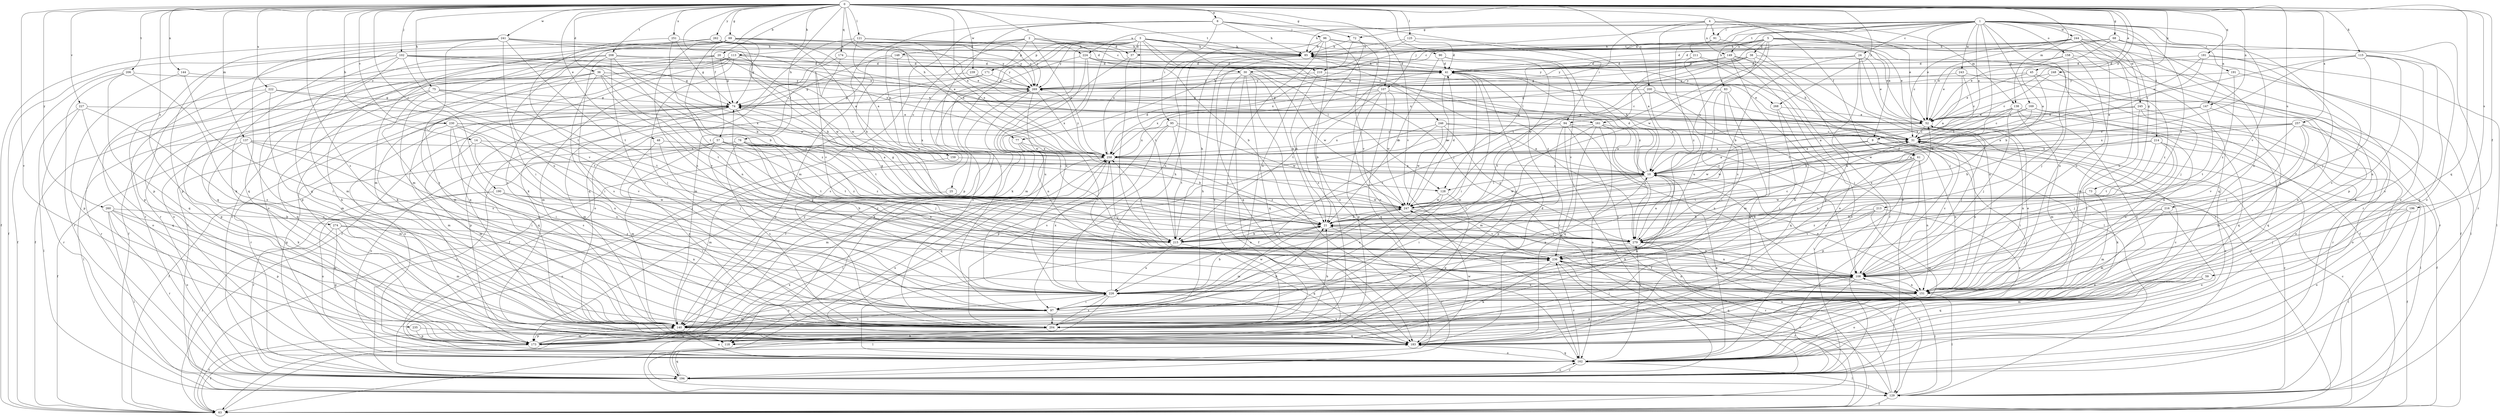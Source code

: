 strict digraph  {
0;
1;
2;
3;
4;
5;
6;
9;
10;
14;
20;
21;
24;
25;
30;
31;
36;
37;
38;
41;
45;
48;
52;
57;
59;
61;
63;
68;
69;
72;
73;
74;
75;
76;
77;
83;
85;
90;
91;
94;
95;
96;
97;
102;
107;
108;
113;
115;
118;
121;
125;
128;
129;
137;
138;
140;
144;
147;
148;
149;
151;
158;
159;
161;
162;
169;
171;
173;
174;
181;
183;
190;
191;
194;
196;
200;
204;
206;
208;
210;
211;
213;
214;
215;
216;
222;
224;
226;
227;
230;
235;
236;
239;
241;
243;
244;
245;
246;
247;
248;
251;
257;
258;
260;
262;
268;
269;
274;
279;
0 -> 6  [label=a];
0 -> 14  [label=b];
0 -> 20  [label=b];
0 -> 36  [label=d];
0 -> 45  [label=e];
0 -> 48  [label=e];
0 -> 52  [label=e];
0 -> 57  [label=f];
0 -> 59  [label=f];
0 -> 61  [label=f];
0 -> 68  [label=g];
0 -> 69  [label=g];
0 -> 72  [label=g];
0 -> 75  [label=h];
0 -> 76  [label=h];
0 -> 77  [label=h];
0 -> 90  [label=i];
0 -> 102  [label=j];
0 -> 107  [label=j];
0 -> 113  [label=k];
0 -> 115  [label=k];
0 -> 121  [label=l];
0 -> 125  [label=l];
0 -> 128  [label=l];
0 -> 137  [label=m];
0 -> 138  [label=m];
0 -> 144  [label=n];
0 -> 147  [label=n];
0 -> 174  [label=q];
0 -> 181  [label=q];
0 -> 183  [label=q];
0 -> 190  [label=r];
0 -> 196  [label=s];
0 -> 200  [label=s];
0 -> 204  [label=s];
0 -> 206  [label=t];
0 -> 208  [label=t];
0 -> 210  [label=t];
0 -> 216  [label=u];
0 -> 222  [label=u];
0 -> 224  [label=u];
0 -> 227  [label=v];
0 -> 230  [label=v];
0 -> 235  [label=v];
0 -> 239  [label=w];
0 -> 241  [label=w];
0 -> 248  [label=x];
0 -> 251  [label=x];
0 -> 257  [label=x];
0 -> 258  [label=x];
0 -> 260  [label=y];
0 -> 262  [label=y];
0 -> 268  [label=y];
0 -> 274  [label=z];
1 -> 9  [label=a];
1 -> 24  [label=c];
1 -> 52  [label=e];
1 -> 72  [label=g];
1 -> 73  [label=g];
1 -> 77  [label=h];
1 -> 83  [label=h];
1 -> 91  [label=i];
1 -> 107  [label=j];
1 -> 147  [label=n];
1 -> 158  [label=o];
1 -> 169  [label=p];
1 -> 191  [label=r];
1 -> 210  [label=t];
1 -> 211  [label=t];
1 -> 213  [label=t];
1 -> 214  [label=t];
1 -> 215  [label=t];
1 -> 224  [label=u];
1 -> 236  [label=v];
1 -> 243  [label=w];
1 -> 244  [label=w];
1 -> 245  [label=w];
1 -> 279  [label=z];
2 -> 25  [label=c];
2 -> 30  [label=c];
2 -> 37  [label=d];
2 -> 148  [label=n];
2 -> 159  [label=o];
2 -> 171  [label=p];
2 -> 258  [label=x];
2 -> 268  [label=y];
3 -> 37  [label=d];
3 -> 52  [label=e];
3 -> 85  [label=h];
3 -> 108  [label=j];
3 -> 118  [label=k];
3 -> 128  [label=l];
3 -> 161  [label=o];
3 -> 171  [label=p];
3 -> 173  [label=p];
3 -> 194  [label=r];
3 -> 215  [label=t];
3 -> 226  [label=u];
3 -> 246  [label=w];
3 -> 269  [label=y];
4 -> 9  [label=a];
4 -> 52  [label=e];
4 -> 85  [label=h];
4 -> 91  [label=i];
4 -> 128  [label=l];
4 -> 138  [label=m];
4 -> 149  [label=n];
4 -> 204  [label=s];
5 -> 30  [label=c];
5 -> 37  [label=d];
5 -> 38  [label=d];
5 -> 94  [label=i];
5 -> 149  [label=n];
5 -> 151  [label=n];
5 -> 161  [label=o];
5 -> 162  [label=o];
5 -> 183  [label=q];
5 -> 194  [label=r];
5 -> 247  [label=w];
5 -> 269  [label=y];
6 -> 85  [label=h];
6 -> 94  [label=i];
6 -> 95  [label=i];
6 -> 96  [label=i];
6 -> 97  [label=i];
6 -> 140  [label=m];
6 -> 194  [label=r];
6 -> 236  [label=v];
9 -> 10  [label=a];
9 -> 61  [label=f];
9 -> 97  [label=i];
9 -> 151  [label=n];
9 -> 247  [label=w];
9 -> 258  [label=x];
10 -> 31  [label=c];
10 -> 41  [label=d];
10 -> 85  [label=h];
10 -> 97  [label=i];
10 -> 128  [label=l];
10 -> 129  [label=l];
10 -> 151  [label=n];
10 -> 215  [label=t];
10 -> 247  [label=w];
14 -> 108  [label=j];
14 -> 140  [label=m];
14 -> 226  [label=u];
14 -> 258  [label=x];
20 -> 31  [label=c];
20 -> 41  [label=d];
20 -> 63  [label=f];
20 -> 74  [label=g];
20 -> 162  [label=o];
20 -> 194  [label=r];
20 -> 247  [label=w];
21 -> 74  [label=g];
21 -> 140  [label=m];
21 -> 151  [label=n];
21 -> 194  [label=r];
21 -> 215  [label=t];
21 -> 279  [label=z];
24 -> 21  [label=b];
24 -> 41  [label=d];
24 -> 52  [label=e];
24 -> 63  [label=f];
24 -> 173  [label=p];
24 -> 194  [label=r];
25 -> 162  [label=o];
25 -> 247  [label=w];
30 -> 21  [label=b];
30 -> 63  [label=f];
30 -> 183  [label=q];
30 -> 194  [label=r];
30 -> 204  [label=s];
30 -> 247  [label=w];
30 -> 269  [label=y];
31 -> 85  [label=h];
31 -> 118  [label=k];
31 -> 151  [label=n];
31 -> 162  [label=o];
31 -> 247  [label=w];
31 -> 258  [label=x];
36 -> 52  [label=e];
36 -> 63  [label=f];
36 -> 97  [label=i];
36 -> 140  [label=m];
36 -> 162  [label=o];
36 -> 215  [label=t];
36 -> 236  [label=v];
36 -> 269  [label=y];
36 -> 279  [label=z];
37 -> 108  [label=j];
37 -> 140  [label=m];
38 -> 10  [label=a];
38 -> 41  [label=d];
38 -> 63  [label=f];
38 -> 74  [label=g];
38 -> 151  [label=n];
38 -> 247  [label=w];
38 -> 258  [label=x];
41 -> 85  [label=h];
41 -> 97  [label=i];
41 -> 140  [label=m];
41 -> 194  [label=r];
41 -> 215  [label=t];
41 -> 247  [label=w];
41 -> 269  [label=y];
45 -> 21  [label=b];
45 -> 52  [label=e];
45 -> 108  [label=j];
45 -> 269  [label=y];
48 -> 108  [label=j];
48 -> 204  [label=s];
48 -> 258  [label=x];
52 -> 31  [label=c];
52 -> 108  [label=j];
52 -> 129  [label=l];
52 -> 151  [label=n];
52 -> 258  [label=x];
57 -> 10  [label=a];
57 -> 63  [label=f];
57 -> 140  [label=m];
57 -> 162  [label=o];
57 -> 215  [label=t];
57 -> 226  [label=u];
57 -> 258  [label=x];
57 -> 279  [label=z];
59 -> 140  [label=m];
59 -> 151  [label=n];
59 -> 162  [label=o];
59 -> 183  [label=q];
61 -> 10  [label=a];
61 -> 151  [label=n];
61 -> 173  [label=p];
61 -> 194  [label=r];
61 -> 215  [label=t];
61 -> 226  [label=u];
61 -> 236  [label=v];
63 -> 31  [label=c];
63 -> 236  [label=v];
63 -> 258  [label=x];
68 -> 10  [label=a];
68 -> 41  [label=d];
68 -> 52  [label=e];
68 -> 85  [label=h];
68 -> 151  [label=n];
68 -> 194  [label=r];
68 -> 204  [label=s];
69 -> 10  [label=a];
69 -> 21  [label=b];
69 -> 41  [label=d];
69 -> 85  [label=h];
69 -> 118  [label=k];
69 -> 140  [label=m];
69 -> 151  [label=n];
69 -> 183  [label=q];
69 -> 204  [label=s];
69 -> 215  [label=t];
69 -> 258  [label=x];
69 -> 269  [label=y];
72 -> 85  [label=h];
72 -> 162  [label=o];
72 -> 204  [label=s];
72 -> 226  [label=u];
73 -> 63  [label=f];
73 -> 140  [label=m];
73 -> 215  [label=t];
73 -> 247  [label=w];
74 -> 52  [label=e];
74 -> 140  [label=m];
74 -> 162  [label=o];
74 -> 173  [label=p];
74 -> 183  [label=q];
74 -> 194  [label=r];
74 -> 215  [label=t];
75 -> 74  [label=g];
75 -> 173  [label=p];
75 -> 183  [label=q];
75 -> 204  [label=s];
75 -> 215  [label=t];
75 -> 258  [label=x];
76 -> 108  [label=j];
76 -> 151  [label=n];
76 -> 194  [label=r];
76 -> 204  [label=s];
76 -> 215  [label=t];
76 -> 226  [label=u];
76 -> 258  [label=x];
76 -> 279  [label=z];
77 -> 21  [label=b];
77 -> 129  [label=l];
77 -> 236  [label=v];
77 -> 258  [label=x];
83 -> 74  [label=g];
83 -> 97  [label=i];
83 -> 140  [label=m];
83 -> 183  [label=q];
83 -> 279  [label=z];
85 -> 41  [label=d];
85 -> 183  [label=q];
85 -> 279  [label=z];
90 -> 21  [label=b];
90 -> 41  [label=d];
90 -> 204  [label=s];
90 -> 236  [label=v];
91 -> 85  [label=h];
91 -> 162  [label=o];
91 -> 279  [label=z];
94 -> 31  [label=c];
94 -> 63  [label=f];
94 -> 151  [label=n];
94 -> 173  [label=p];
94 -> 194  [label=r];
94 -> 215  [label=t];
94 -> 258  [label=x];
95 -> 31  [label=c];
95 -> 173  [label=p];
95 -> 204  [label=s];
95 -> 215  [label=t];
95 -> 247  [label=w];
95 -> 258  [label=x];
96 -> 52  [label=e];
96 -> 85  [label=h];
96 -> 162  [label=o];
96 -> 204  [label=s];
96 -> 226  [label=u];
96 -> 236  [label=v];
96 -> 279  [label=z];
97 -> 10  [label=a];
97 -> 108  [label=j];
97 -> 140  [label=m];
97 -> 204  [label=s];
97 -> 247  [label=w];
102 -> 21  [label=b];
102 -> 41  [label=d];
102 -> 63  [label=f];
102 -> 74  [label=g];
102 -> 140  [label=m];
102 -> 173  [label=p];
102 -> 183  [label=q];
102 -> 236  [label=v];
102 -> 247  [label=w];
107 -> 21  [label=b];
107 -> 74  [label=g];
107 -> 108  [label=j];
107 -> 173  [label=p];
107 -> 183  [label=q];
107 -> 247  [label=w];
107 -> 258  [label=x];
108 -> 31  [label=c];
108 -> 151  [label=n];
108 -> 162  [label=o];
108 -> 183  [label=q];
108 -> 226  [label=u];
113 -> 41  [label=d];
113 -> 97  [label=i];
113 -> 118  [label=k];
113 -> 129  [label=l];
113 -> 173  [label=p];
113 -> 183  [label=q];
113 -> 194  [label=r];
113 -> 247  [label=w];
113 -> 269  [label=y];
115 -> 21  [label=b];
115 -> 31  [label=c];
115 -> 41  [label=d];
115 -> 108  [label=j];
115 -> 151  [label=n];
115 -> 183  [label=q];
115 -> 204  [label=s];
121 -> 21  [label=b];
121 -> 85  [label=h];
121 -> 118  [label=k];
121 -> 183  [label=q];
121 -> 258  [label=x];
121 -> 269  [label=y];
125 -> 10  [label=a];
125 -> 41  [label=d];
125 -> 85  [label=h];
125 -> 258  [label=x];
128 -> 173  [label=p];
128 -> 226  [label=u];
128 -> 247  [label=w];
129 -> 31  [label=c];
129 -> 63  [label=f];
129 -> 108  [label=j];
129 -> 236  [label=v];
129 -> 247  [label=w];
137 -> 63  [label=f];
137 -> 97  [label=i];
137 -> 118  [label=k];
137 -> 140  [label=m];
137 -> 226  [label=u];
137 -> 258  [label=x];
138 -> 10  [label=a];
138 -> 52  [label=e];
138 -> 108  [label=j];
138 -> 140  [label=m];
138 -> 183  [label=q];
138 -> 204  [label=s];
138 -> 247  [label=w];
140 -> 21  [label=b];
140 -> 63  [label=f];
140 -> 162  [label=o];
140 -> 173  [label=p];
140 -> 183  [label=q];
140 -> 226  [label=u];
144 -> 97  [label=i];
144 -> 173  [label=p];
144 -> 269  [label=y];
147 -> 10  [label=a];
147 -> 52  [label=e];
147 -> 151  [label=n];
147 -> 215  [label=t];
148 -> 41  [label=d];
148 -> 63  [label=f];
148 -> 162  [label=o];
148 -> 204  [label=s];
149 -> 41  [label=d];
149 -> 118  [label=k];
149 -> 129  [label=l];
149 -> 162  [label=o];
149 -> 194  [label=r];
149 -> 258  [label=x];
149 -> 269  [label=y];
151 -> 21  [label=b];
151 -> 52  [label=e];
151 -> 74  [label=g];
151 -> 129  [label=l];
151 -> 162  [label=o];
151 -> 173  [label=p];
158 -> 41  [label=d];
158 -> 52  [label=e];
158 -> 108  [label=j];
158 -> 118  [label=k];
158 -> 140  [label=m];
159 -> 10  [label=a];
159 -> 140  [label=m];
161 -> 10  [label=a];
161 -> 31  [label=c];
161 -> 140  [label=m];
161 -> 162  [label=o];
161 -> 183  [label=q];
161 -> 258  [label=x];
161 -> 279  [label=z];
162 -> 10  [label=a];
162 -> 129  [label=l];
162 -> 183  [label=q];
162 -> 194  [label=r];
162 -> 236  [label=v];
162 -> 279  [label=z];
169 -> 21  [label=b];
169 -> 31  [label=c];
169 -> 52  [label=e];
169 -> 151  [label=n];
169 -> 183  [label=q];
171 -> 63  [label=f];
171 -> 74  [label=g];
171 -> 204  [label=s];
171 -> 269  [label=y];
173 -> 63  [label=f];
173 -> 140  [label=m];
173 -> 226  [label=u];
173 -> 269  [label=y];
174 -> 41  [label=d];
174 -> 140  [label=m];
174 -> 236  [label=v];
181 -> 31  [label=c];
181 -> 41  [label=d];
181 -> 52  [label=e];
181 -> 108  [label=j];
181 -> 129  [label=l];
183 -> 31  [label=c];
183 -> 41  [label=d];
183 -> 162  [label=o];
183 -> 226  [label=u];
183 -> 247  [label=w];
190 -> 21  [label=b];
190 -> 97  [label=i];
190 -> 162  [label=o];
190 -> 194  [label=r];
190 -> 247  [label=w];
191 -> 129  [label=l];
191 -> 269  [label=y];
191 -> 279  [label=z];
194 -> 74  [label=g];
194 -> 129  [label=l];
194 -> 162  [label=o];
194 -> 183  [label=q];
194 -> 258  [label=x];
196 -> 21  [label=b];
196 -> 108  [label=j];
196 -> 129  [label=l];
196 -> 162  [label=o];
200 -> 10  [label=a];
200 -> 63  [label=f];
200 -> 74  [label=g];
200 -> 108  [label=j];
200 -> 215  [label=t];
204 -> 10  [label=a];
204 -> 21  [label=b];
204 -> 85  [label=h];
204 -> 118  [label=k];
206 -> 63  [label=f];
206 -> 183  [label=q];
206 -> 194  [label=r];
206 -> 204  [label=s];
206 -> 269  [label=y];
208 -> 41  [label=d];
208 -> 52  [label=e];
208 -> 97  [label=i];
208 -> 118  [label=k];
208 -> 151  [label=n];
208 -> 194  [label=r];
208 -> 204  [label=s];
210 -> 21  [label=b];
210 -> 52  [label=e];
210 -> 269  [label=y];
211 -> 41  [label=d];
211 -> 108  [label=j];
211 -> 194  [label=r];
211 -> 226  [label=u];
213 -> 21  [label=b];
213 -> 140  [label=m];
213 -> 204  [label=s];
213 -> 236  [label=v];
213 -> 279  [label=z];
214 -> 10  [label=a];
214 -> 108  [label=j];
214 -> 129  [label=l];
214 -> 151  [label=n];
214 -> 215  [label=t];
214 -> 258  [label=x];
215 -> 21  [label=b];
215 -> 85  [label=h];
215 -> 183  [label=q];
215 -> 226  [label=u];
215 -> 258  [label=x];
216 -> 21  [label=b];
216 -> 108  [label=j];
216 -> 140  [label=m];
216 -> 162  [label=o];
222 -> 74  [label=g];
222 -> 140  [label=m];
222 -> 162  [label=o];
222 -> 194  [label=r];
222 -> 215  [label=t];
224 -> 10  [label=a];
224 -> 21  [label=b];
224 -> 41  [label=d];
224 -> 63  [label=f];
224 -> 108  [label=j];
224 -> 226  [label=u];
226 -> 21  [label=b];
226 -> 85  [label=h];
226 -> 97  [label=i];
226 -> 108  [label=j];
226 -> 129  [label=l];
226 -> 204  [label=s];
226 -> 236  [label=v];
226 -> 258  [label=x];
227 -> 52  [label=e];
227 -> 129  [label=l];
227 -> 183  [label=q];
227 -> 194  [label=r];
227 -> 204  [label=s];
230 -> 31  [label=c];
230 -> 97  [label=i];
230 -> 129  [label=l];
230 -> 140  [label=m];
230 -> 204  [label=s];
230 -> 226  [label=u];
230 -> 236  [label=v];
230 -> 258  [label=x];
235 -> 173  [label=p];
235 -> 183  [label=q];
236 -> 63  [label=f];
236 -> 108  [label=j];
236 -> 118  [label=k];
236 -> 151  [label=n];
239 -> 31  [label=c];
239 -> 140  [label=m];
239 -> 269  [label=y];
241 -> 63  [label=f];
241 -> 85  [label=h];
241 -> 97  [label=i];
241 -> 173  [label=p];
241 -> 183  [label=q];
241 -> 204  [label=s];
241 -> 215  [label=t];
241 -> 258  [label=x];
241 -> 269  [label=y];
243 -> 10  [label=a];
243 -> 31  [label=c];
243 -> 194  [label=r];
243 -> 269  [label=y];
244 -> 31  [label=c];
244 -> 41  [label=d];
244 -> 52  [label=e];
244 -> 85  [label=h];
244 -> 151  [label=n];
244 -> 162  [label=o];
244 -> 173  [label=p];
244 -> 204  [label=s];
244 -> 226  [label=u];
245 -> 52  [label=e];
245 -> 97  [label=i];
245 -> 162  [label=o];
245 -> 194  [label=r];
245 -> 258  [label=x];
246 -> 10  [label=a];
246 -> 31  [label=c];
246 -> 97  [label=i];
246 -> 162  [label=o];
246 -> 247  [label=w];
246 -> 279  [label=z];
247 -> 21  [label=b];
247 -> 41  [label=d];
247 -> 74  [label=g];
247 -> 97  [label=i];
247 -> 151  [label=n];
247 -> 236  [label=v];
248 -> 31  [label=c];
248 -> 269  [label=y];
248 -> 279  [label=z];
251 -> 21  [label=b];
251 -> 74  [label=g];
251 -> 85  [label=h];
251 -> 215  [label=t];
257 -> 21  [label=b];
257 -> 31  [label=c];
257 -> 63  [label=f];
257 -> 108  [label=j];
257 -> 140  [label=m];
257 -> 162  [label=o];
257 -> 236  [label=v];
257 -> 258  [label=x];
258 -> 10  [label=a];
258 -> 41  [label=d];
258 -> 108  [label=j];
258 -> 140  [label=m];
258 -> 183  [label=q];
258 -> 269  [label=y];
258 -> 279  [label=z];
260 -> 21  [label=b];
260 -> 129  [label=l];
260 -> 140  [label=m];
260 -> 162  [label=o];
260 -> 173  [label=p];
260 -> 194  [label=r];
262 -> 10  [label=a];
262 -> 52  [label=e];
262 -> 74  [label=g];
262 -> 85  [label=h];
262 -> 140  [label=m];
262 -> 173  [label=p];
262 -> 226  [label=u];
262 -> 269  [label=y];
268 -> 52  [label=e];
268 -> 97  [label=i];
268 -> 183  [label=q];
269 -> 74  [label=g];
269 -> 118  [label=k];
269 -> 151  [label=n];
269 -> 247  [label=w];
269 -> 258  [label=x];
274 -> 129  [label=l];
274 -> 140  [label=m];
274 -> 151  [label=n];
274 -> 173  [label=p];
274 -> 279  [label=z];
279 -> 10  [label=a];
279 -> 31  [label=c];
279 -> 52  [label=e];
279 -> 129  [label=l];
279 -> 194  [label=r];
279 -> 236  [label=v];
}
